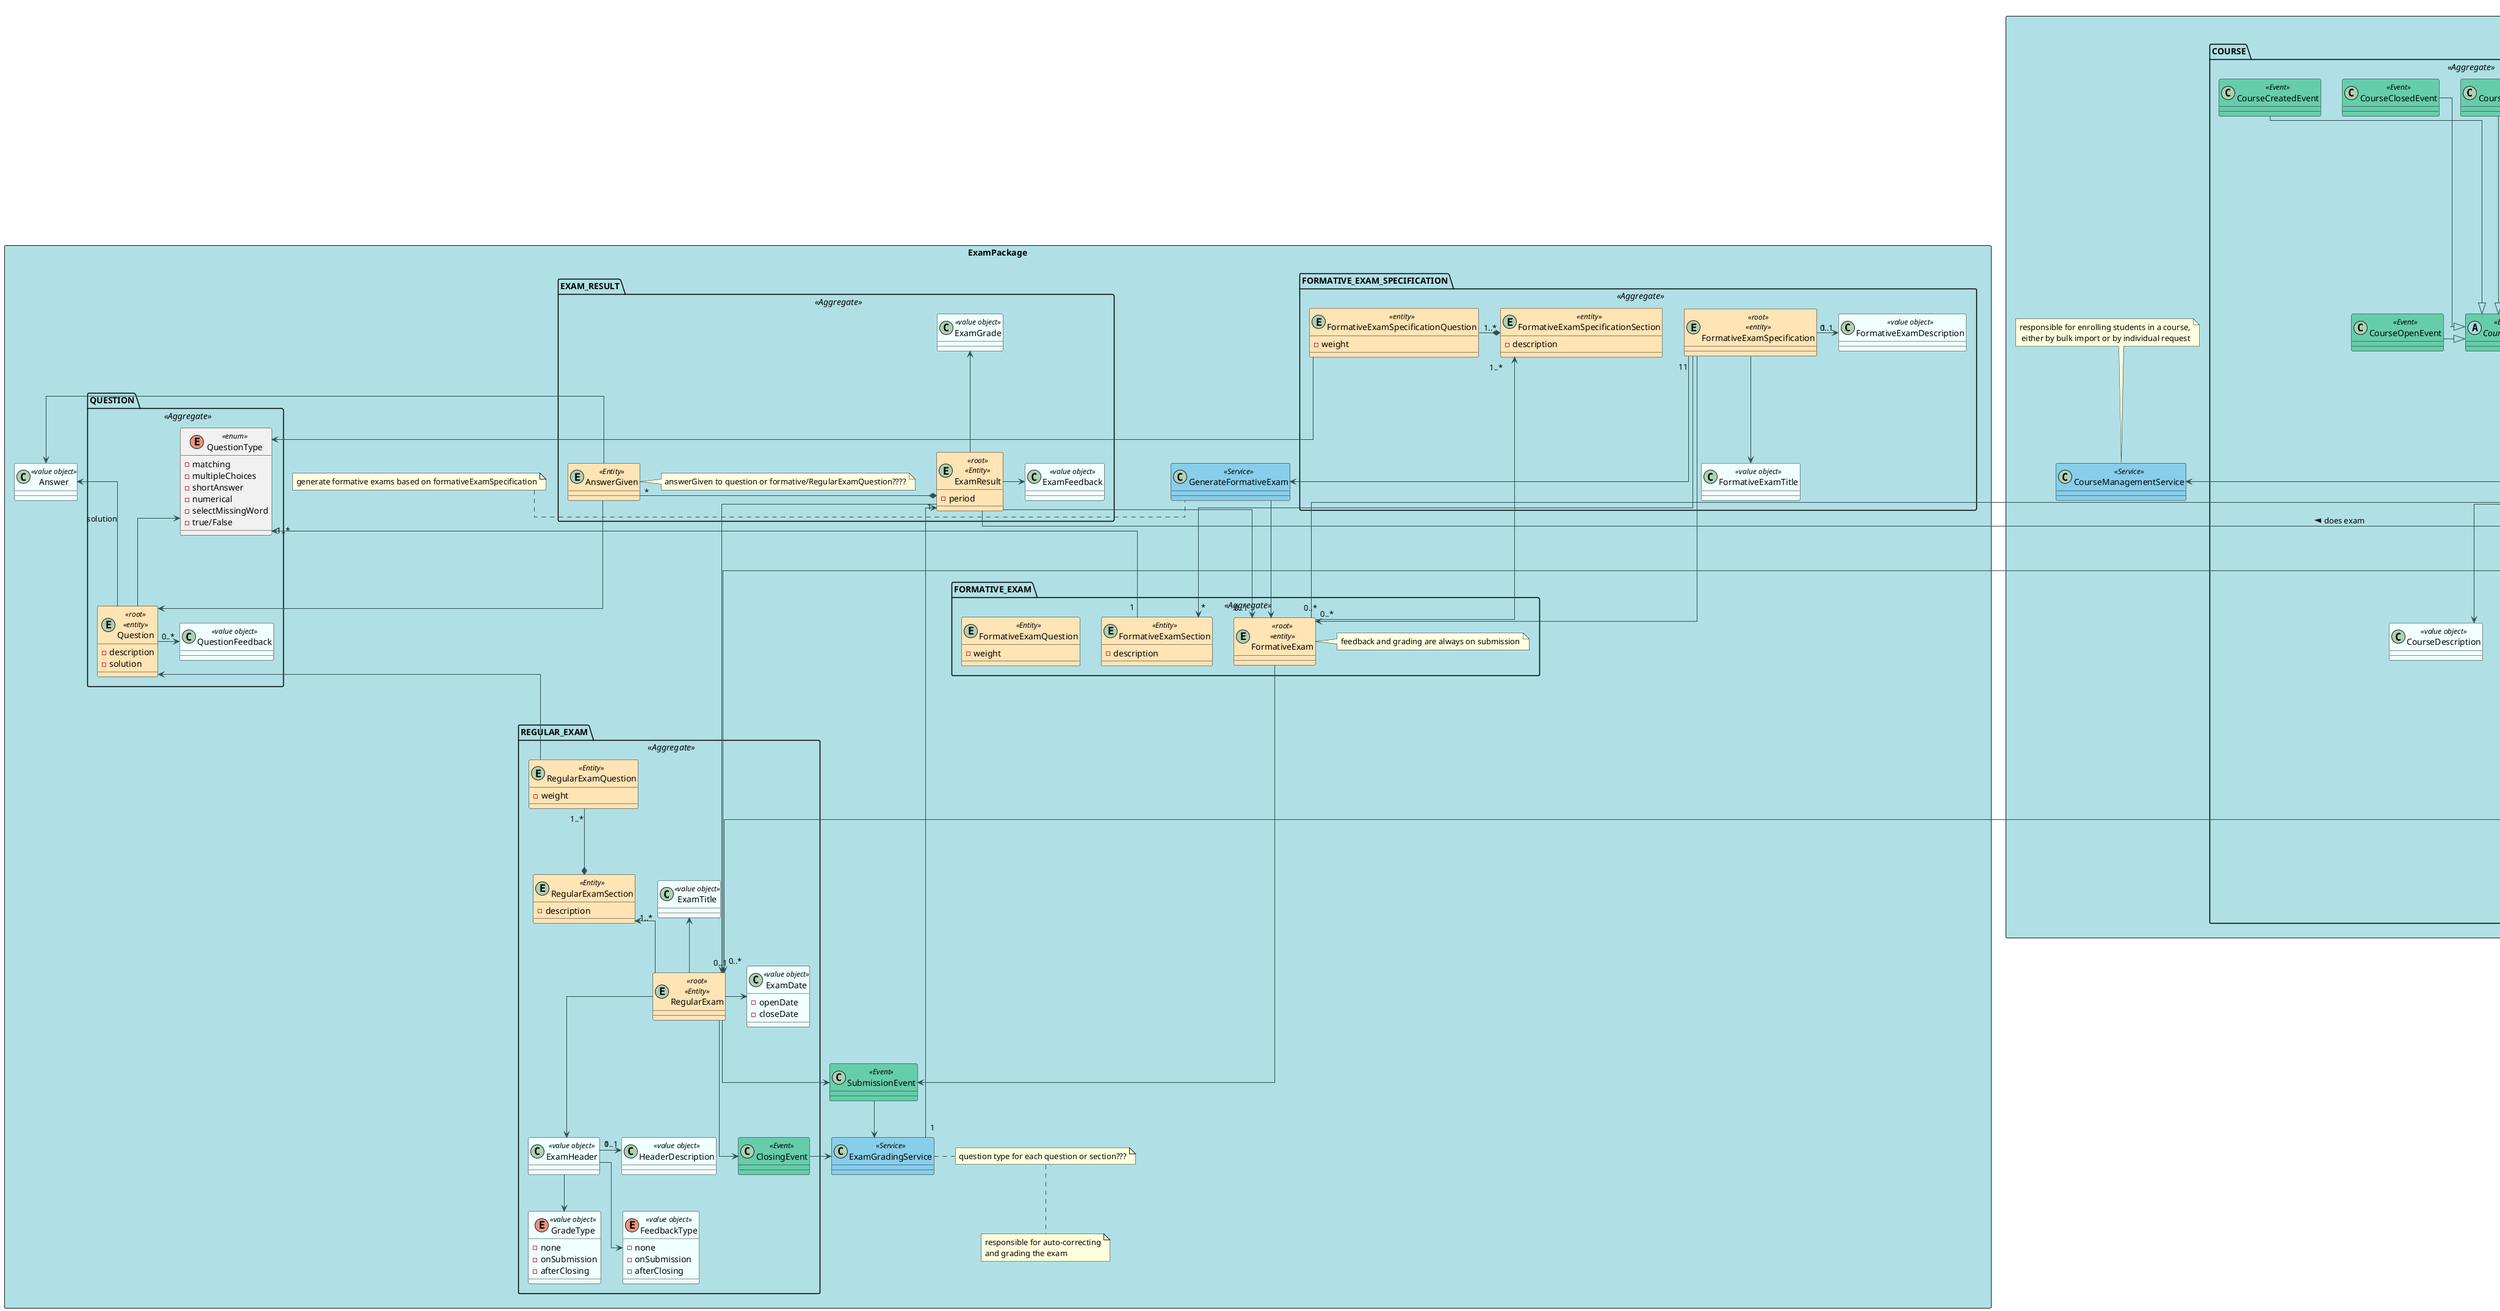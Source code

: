 @startuml

skinparam linetype ortho
skinparam Shadowing False

skinparam class {
    BackgroundColor<<Entity>> Moccasin
    BackgroundColor<<value object>> Azure
    BackgroundColor<<Event>> MediumAquaMarine
    BackgroundColor<<Service>> SkyBlue
    ArrowColor DarkSlateGrey
}

skinparam package {
    BackgroundColor PowderBlue
    packageLayout grid
    packageColumn 2
}


package UserPackage <<Rectangle>>{

    package SystemUser <<Aggregate>> {
        Class SystemUser <<root>><<Entity>>
        class Password <<value object>>
        class Email <<value object>>
        
        SystemUser -> Password
        SystemUser -> Email
    }


    package TEACHER <<Aggregate>> {
        entity Teacher <<root>> <<Entity>>{
            - FullName
            - ShortName
            - DateOfBirth
            - TaxPayerNumber
        }
        class Acronym <<value object>>

        Teacher  ->  Acronym
    }

    package MANAGER <<Aggregate>> {
        entity Manager <<root>> <<Entity>>{
            - FullName
            - ShortName
            - DateOfBirth
            - TaxPayerNumber


        }
        class ManagerId <<value object>>

        Manager  ->  ManagerId
    }


    package STUDENT <<Aggregate>> {
        entity Student <<root>> <<Entity>>{
            - FullName
            - ShortName
            - DateOfBirth
            - TaxPayerNumber
        }
        class MecanographicNumber <<value object>>

        Student  ->  MecanographicNumber
    }

    SystemUser -down-> "0..1" Manager    
    SystemUser -down-> "0..1" Teacher
    SystemUser -down-> "0..1" Student
}

package CoursePackage <<Rectangle>> {
    package COURSE <<Aggregate>> {
        entity Course <<root>> <<Entity>>

        class CourseCode <<value object>>

        class CourseName <<value object>>

        class CourseDescription <<value object>>

        class CourseDuration <<value object>>{
            - startDate
            - endDate
        }

        enum CourseState <<enum>>{
            - closed
            - open
            - enroll
            - inProgress
            - created
        }

        class CourseCapacity <<value object>> {
            -minStudents
            -maxStudents
        }

        abstract CourseEvent <<Event>>

        class CourseClosedEvent <<Event>>
        class CourseOpenEvent <<Event>>
        class CourseEnrollOpenEvent <<Event>>
        class CourseEnrollClosedEvent <<Event>>
        class CourseCreatedEvent <<Event>>

        Course  -down-> CourseCode
        Course  -up-> CourseName
        Course  -up->  CourseState
        Course  -down->  CourseDescription
        Course  -down-> CourseCapacity
        Course -up-> CourseEvent
        Course "1" ----> "*" Lecture
        Course -> CourseDuration

        CourseEvent <|-up-- CourseClosedEvent
        CourseEvent <|-left-- CourseOpenEvent
        CourseEvent <|-up-- CourseEnrollOpenEvent
        CourseEvent <|-up-- CourseEnrollClosedEvent
        CourseEvent <|-up-- CourseCreatedEvent

    }

    package STAFF <<Aggregate>>{
        entity Staff <<Entity>>
    }
    Course -down--> Staff

    package COURSE_ACCESS <<Aggregate>>{
        entity Enrollment <<root>> <<Entity>>
    }
    Student <-- Enrollment : enrolls

    package COURSE_ENROLLMENT_REQUEST <<Aggregate>>{

        entity EnrollmentRequest <<root>> <<Entity>>
        entity DeniedReason <<value object>>

        enum RequestState <<enum>>{
            - approved
            - denied
            - pending
        }

        EnrollmentRequest "1" -> "0..1"DeniedReason
        EnrollmentRequest -> RequestState
        EnrollmentRequest  o-- "*" Student
        EnrollmentRequest --> Course        
    }

    Teacher "*" -up--o "1" Staff 
    Teacher "1" <-up-- "0..*" Course : teacher in charge

    class CourseManagementService <<Service>>
    Course -> CourseManagementService
    note top: responsible for enrolling students in a course,\n either by bulk import or by individual request

    Course *- "0..*" Enrollment 
}

package ExamPackage <<Rectangle>> {

    package REGULAR_EXAM <<Aggregate>> {

        entity RegularExam <<root>> <<Entity>>

        entity RegularExamSection <<Entity>>{
            - description
        }     

        entity RegularExamQuestion <<Entity>>{
            -weight
        }
     
        class ClosingEvent <<Event>>

        class ExamTitle <<value object>>
        class HeaderDescription <<value object>>
        class ExamHeader <<value object>>

        class ExamDate <<value object>> {
            -openDate
            -closeDate
        }

        enum FeedbackType <<value object>> {
            - none
            - onSubmission
            - afterClosing
        }

        enum GradeType <<value object>> {
            - none
            - onSubmission
            - afterClosing
        }

    }

'code duplied??? 
'both types of exams need to have the exameSection-> 
'this exam section should store the questions for that exame(??)
    

    package FORMATIVE_EXAM <<Aggregate>> {
        entity FormativeExam <<root>> <<entity>>
        note right: feedback and grading are always on submission

        entity FormativeExamSection <<Entity>>{
            - description
        }     

        entity FormativeExamQuestion <<Entity>>{
            -weight
        }
    }


    package FORMATIVE_EXAM_SPECIFICATION <<Aggregate>> {
        entity FormativeExamSpecification <<root>> <<entity>>

        class FormativeExamTitle <<value object>>
        class FormativeExamDescription <<value object>>
        
        entity FormativeExamSpecificationSection <<entity>>{
            - description
        }
        entity FormativeExamSpecificationQuestion <<entity>>{
            - weight
        }
    }

    package QUESTION <<Aggregate>> {
        entity Question <<root>> <<entity>> {
            -description
            -solution
        }

        class QuestionFeedback <<value object>>

        enum QuestionType <<enum>> {
            - matching
            - multipleChoices
            - shortAnswer
            - numerical
            - selectMissingWord
            - true/False
        }

    }

    package EXAM_RESULT <<Aggregate>> {
        entity ExamResult <<root>> <<Entity>>{
            - period
        }
        class ExamGrade <<value object>>
        class ExamFeedback <<value object>>
        
        entity AnswerGiven <<Entity>>{
        }
        note right: answerGiven to question or formative/RegularExamQuestion????

    }

    class Answer <<value object>>{
    }

    class GenerateFormativeExam <<Service>>
    note left : generate formative exams based on formativeExamSpecification
    FormativeExamSpecification --> GenerateFormativeExam
    GenerateFormativeExam --> FormativeExam

    class SubmissionEvent <<Event>>
    class ExamGradingService <<Service>>

    FormativeExam --> "1..*" FormativeExamSpecificationSection
    FormativeExamSpecificationSection *- "1..*"FormativeExamSpecificationQuestion
    FormativeExamSpecificationQuestion --> QuestionType

    FormativeExamSpecification "1" -> "0..1" FormativeExamDescription
    FormativeExamSpecification  -->  FormativeExamTitle
    FormativeExamSpecification "1" --> "*" FormativeExamSection
    FormativeExamSpecification "1" --> "0..*" FormativeExam

    RegularExam -up-> ExamTitle
    RegularExam  -down--> ExamHeader
    RegularExam  -up-> "1..*" RegularExamSection
    RegularExam -> ExamDate
    RegularExamSection  *-up- "1..*" RegularExamQuestion
    note right: question type for each question or section???
    RegularExamQuestion  -up->  Question

    ExamHeader "1" -right--> "0..1" HeaderDescription
    ExamHeader -down-> FeedbackType
    ExamHeader -down-> GradeType

    Question  -up-> Answer : solution
    Question  -up-> QuestionType
    Question -> "0..*" QuestionFeedback

    QuestionType "1..*" <-- "1" FormativeExamSection

    ClosingEvent <-up-- RegularExam
    SubmissionEvent -> ExamGradingService
    RegularExam --> SubmissionEvent
    FormativeExam --> SubmissionEvent

    ExamGradingService "1" -up-> "1" ExamResult

    ExamResult -up-> ExamGrade
    ExamResult -> ExamFeedback
    ExamResult  -right-> Student :does exam <
    ExamResult --> "0..1" RegularExam
    ExamResult --> "0..1" FormativeExam

    ExamResult *- "*" AnswerGiven
    AnswerGiven -->  Question
    ' AnswerGiven -->  FormativeExamQuestion 
    ' AnswerGiven -->  RegularExamQuestion
    AnswerGiven -> Answer

    Course *-- "0..*" RegularExam
    Course *-- "0..*" FormativeExam

    ClosingEvent -> ExamGradingService
    note bottom: responsible for auto-correcting\nand grading the exam

    Teacher -->  RegularExam
}

package BoardPackage <<Rectangle>> {
    package BOARD <<Aggregate>> {

        entity Board <<root>> <<Entity>>{
            - MaxCollumns
            - MaxRows
        }
        class BoardTitle <<value object>>

        enum BoardStatus <<enum>>{
            - created
            - shared
            - archived
        }

        entity BoardRow <<Entity>>{
            - rowId
            - rowTitle          
        }
                
        entity BoardCollumn  <<Entity>>{
            - collumnId
            - collumnTitle
        }
        
        entity Cell <<Entity>>{
        }
        class Header<<value object>>
        
        entity BoardHistory <<Entity>>
        note left : stores every post-it that \nis created/modified

        class TimeStamp <<value object>>

        entity PostIt <<Entity>> {
            - postItId
        }
        note right: Image or text

        enum TypeOfContent <<enum>>{
            - text
            - image
        }

        
        enum Permissions <<enum>>{
            - read
            - write
        }

        class ShareBoardEvent <<Event>>

        class CommitPostItEvent <<Event>>
        note bottom : event triggered when\npost-it is created or modified

        class ShareBoardService <<Service>>
        Board --> ShareBoardService
        note right :responsible for sharing boards

        class PostItService <<Service>>
        BoardHistory ---> PostItService
        note bottom : responsible for create or modify PostIt\n(save previous post in BoardHistory)

        class CreateBoardService <<Service>>
        Board  -up-> CreateBoardService
        note bottom : responsible manage the cells in the board



    }
    
    package BOARDPARTICIPANT <<Aggregate>> {
        entity  BoardParticipant <<Entity>>
    } 

    Board *-up- "*" BoardRow
    Board *-up- "*" BoardCollumn
    Board --> BoardStatus
    Board --> BoardTitle
    Board --> "*" BoardHistory
    Board *--> "1..*" Cell
    Board <-- SystemUser : admin

    Cell "1" o-- "0..1" PostIt     
    Cell -left> Header
    Cell -> BoardCollumn
    Cell -> BoardRow

    ShareBoardEvent <- Board
    ShareBoardEvent --> ShareBoardService

    BoardParticipant --> Board
    BoardParticipant --> "*"  SystemUser
    BoardParticipant -->  Permissions

    PostIt --> BoardParticipant : owns <
    PostIt --> TypeOfContent

    CommitPostItEvent <- PostIt
    CommitPostItEvent ---> PostItService

    BoardHistory -> TimeStamp
    BoardHistory --> PostIt
    BoardHistory --> BoardParticipant : commits post-it <

}

package EventPackage <<Rectangle>> {

  

    package TIMETABLE <<Aggregate>> {

        entity Timetable <<root>> <<entity>>{
        }
        note right : event access, timetable stores\nN RecurringPattern or 1(?)\nfor each user

        Timetable "*" o- "1" SystemUser 

    }

    package EVENT <<Aggregate>> {

        class Exception{
            -period
        }
        note right:????

        class RescheduleEventService <<Service>>
        Exception --> RescheduleEventService

        entity RecurringPattern <<entity>>{
            -endDate
            -startDate
            -dayOfTheWeek
            -startTime
            -endTime
        }
        class RescheduleEventService <<Service>>

        enum RecurringFrequency <<enum>>{
            - weekly
            - once
        }

        RecurringPattern --> RecurringFrequency
    }

    class CheckAvailabilityService<<Service>>
    note right: checks if an user is available\n for the given RecurringPattern 

    package Lecture <<Aggregate>>{
        entity Lecture <<root>> <<entity>> {
        }
        enum LectureType {
            -regular
            -extra
        }

        entity LectureParticipant <<entity>> {

        }

        Lecture --> LectureType
    }


    package MEETING <<Aggregate>> {

        entity Meeting <<root>> <<Entity>>

        class ScheduleMeetingEvent <<Event>>

        class CancelsMeetingEvent <<Event>>

        class MeetingService <<Service>>
        note right: responsible for managing\n meetings between users

        entity MeetingParticipant <<Entity>>

        enum ParticipantStatus {
            - accepted
            - rejected
            - pending
        }

        Meeting -> MeetingService
        Meeting  -up->  ScheduleMeetingEvent
        Meeting <-up- CancelsMeetingEvent

        MeetingParticipant "1" -> "*" SystemUser
        MeetingParticipant  ->  ParticipantStatus
        MeetingParticipant "*" --up> "1" Meeting

    }

    Timetable --> CheckAvailabilityService
    Timetable *- "0..*" RecurringPattern

    RecurringPattern --> CheckAvailabilityService
    RecurringPattern *-- "*" Exception

    Lecture --> Teacher : teaches
    Lecture *- "1..*" LectureParticipant
    LectureParticipant o-- Student


    Meeting  ->  SystemUser : administrates

    Lecture -down-> RecurringPattern
    Meeting -down-> RecurringPattern
}

@enduml
